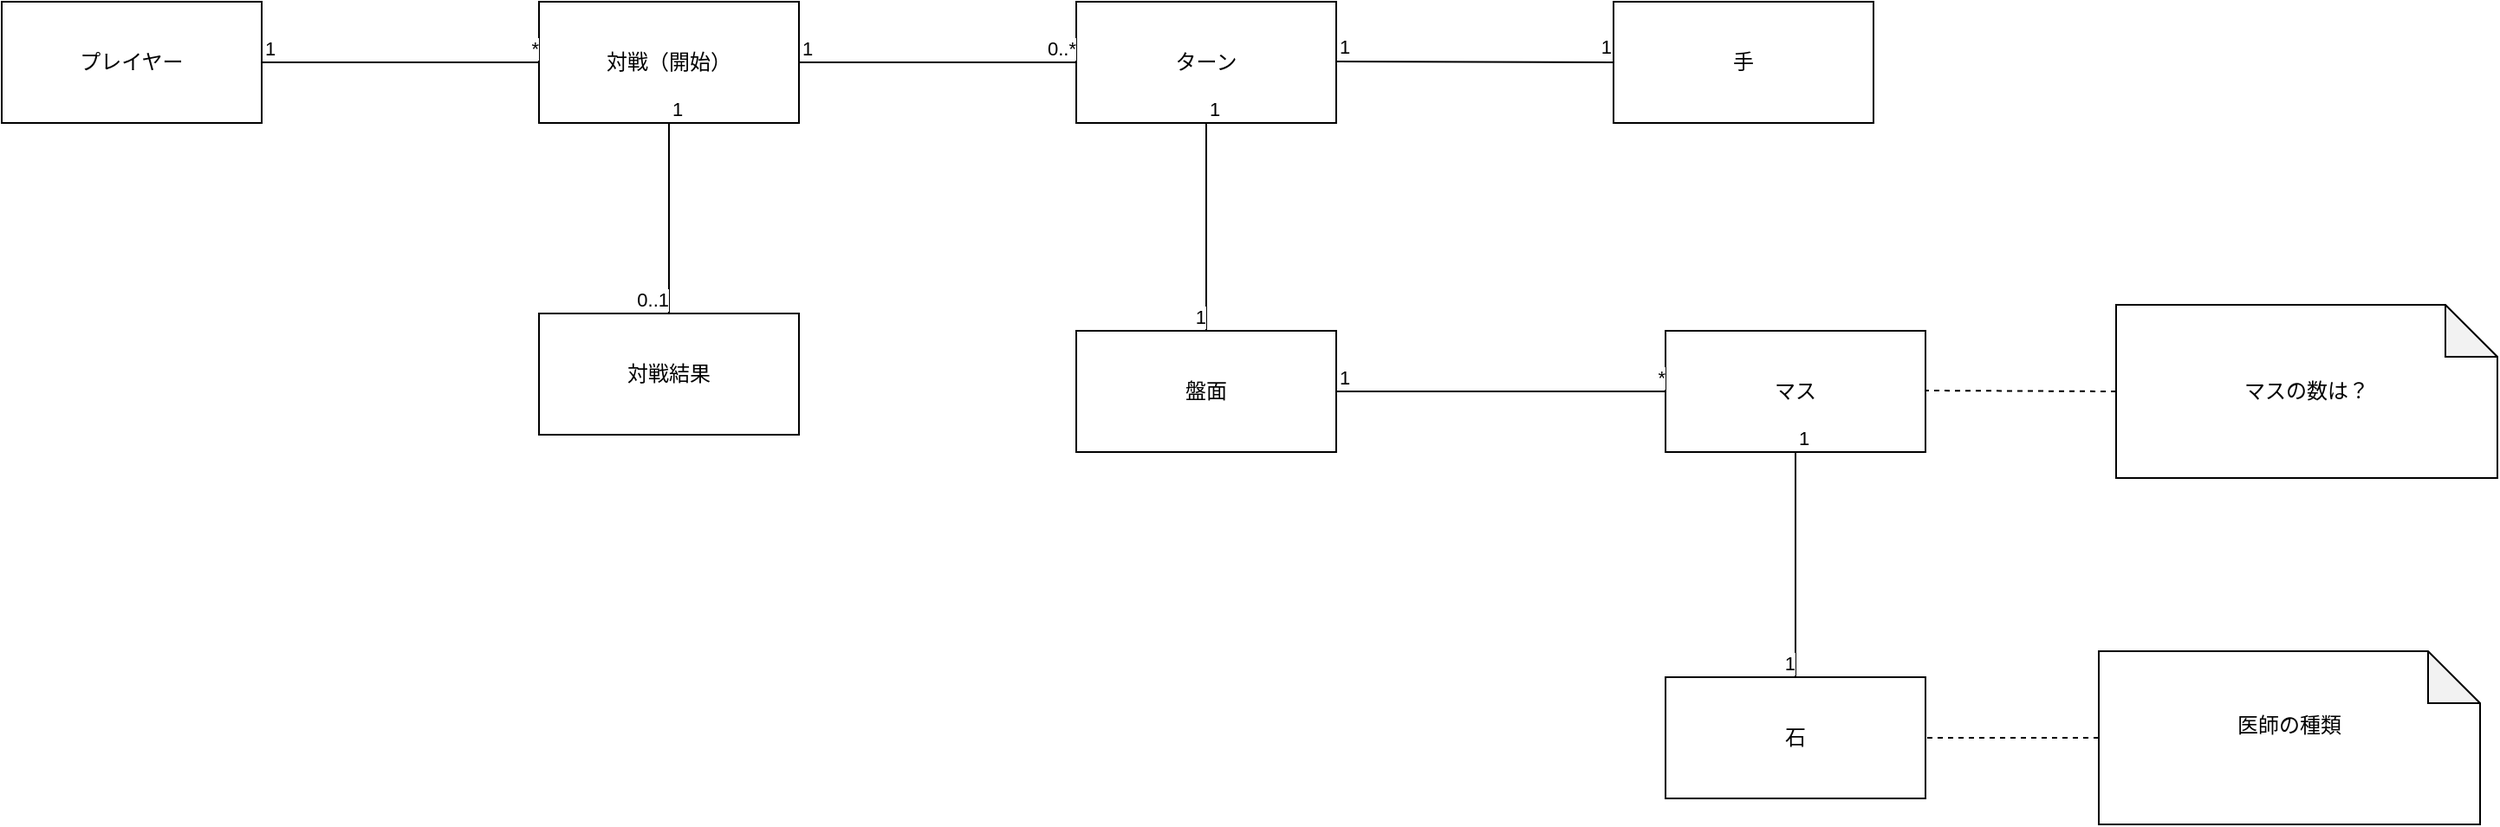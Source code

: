 <mxfile>
    <diagram id="SgWnjKAHy7EEMyuwgno_" name="ページ1">
        <mxGraphModel dx="691" dy="1871" grid="1" gridSize="10" guides="1" tooltips="1" connect="1" arrows="1" fold="1" page="1" pageScale="1" pageWidth="827" pageHeight="1169" math="0" shadow="0">
            <root>
                <mxCell id="0"/>
                <mxCell id="1" parent="0"/>
                <mxCell id="2" value="対戦（開始）" style="html=1;whiteSpace=wrap;" parent="1" vertex="1">
                    <mxGeometry x="400" y="-40" width="150" height="70" as="geometry"/>
                </mxCell>
                <mxCell id="3" value="盤面" style="html=1;whiteSpace=wrap;" parent="1" vertex="1">
                    <mxGeometry x="710" y="150" width="150" height="70" as="geometry"/>
                </mxCell>
                <mxCell id="4" value="マス" style="html=1;whiteSpace=wrap;" parent="1" vertex="1">
                    <mxGeometry x="1050" y="150" width="150" height="70" as="geometry"/>
                </mxCell>
                <mxCell id="5" value="対戦結果" style="html=1;whiteSpace=wrap;" parent="1" vertex="1">
                    <mxGeometry x="400" y="140" width="150" height="70" as="geometry"/>
                </mxCell>
                <mxCell id="39" style="edgeStyle=none;html=1;exitX=0;exitY=0.5;exitDx=0;exitDy=0;exitPerimeter=0;entryX=1;entryY=0.5;entryDx=0;entryDy=0;endArrow=none;endFill=0;dashed=1;" parent="1" source="6" target="29" edge="1">
                    <mxGeometry relative="1" as="geometry"/>
                </mxCell>
                <mxCell id="6" value="医師の種類&lt;div&gt;&lt;br&gt;&lt;/div&gt;" style="shape=note;whiteSpace=wrap;html=1;backgroundOutline=1;darkOpacity=0.05;" parent="1" vertex="1">
                    <mxGeometry x="1300" y="335" width="220" height="100" as="geometry"/>
                </mxCell>
                <mxCell id="7" value="プレイヤー" style="html=1;whiteSpace=wrap;" parent="1" vertex="1">
                    <mxGeometry x="90" y="-40" width="150" height="70" as="geometry"/>
                </mxCell>
                <mxCell id="9" value="" style="endArrow=none;html=1;edgeStyle=orthogonalEdgeStyle;entryX=0;entryY=0.5;entryDx=0;entryDy=0;exitX=1;exitY=0.5;exitDx=0;exitDy=0;" parent="1" source="7" target="2" edge="1">
                    <mxGeometry relative="1" as="geometry">
                        <mxPoint x="190" y="60" as="sourcePoint"/>
                        <mxPoint x="350" y="60" as="targetPoint"/>
                    </mxGeometry>
                </mxCell>
                <mxCell id="10" value="1" style="edgeLabel;resizable=0;html=1;align=left;verticalAlign=bottom;" parent="9" connectable="0" vertex="1">
                    <mxGeometry x="-1" relative="1" as="geometry"/>
                </mxCell>
                <mxCell id="11" value="*" style="edgeLabel;resizable=0;html=1;align=right;verticalAlign=bottom;" parent="9" connectable="0" vertex="1">
                    <mxGeometry x="1" relative="1" as="geometry"/>
                </mxCell>
                <mxCell id="12" value="" style="endArrow=none;html=1;edgeStyle=orthogonalEdgeStyle;entryX=0.5;entryY=0;entryDx=0;entryDy=0;exitX=0.5;exitY=1;exitDx=0;exitDy=0;" parent="1" source="2" target="5" edge="1">
                    <mxGeometry relative="1" as="geometry">
                        <mxPoint x="253" y="80" as="sourcePoint"/>
                        <mxPoint x="413" y="80" as="targetPoint"/>
                    </mxGeometry>
                </mxCell>
                <mxCell id="13" value="1" style="edgeLabel;resizable=0;html=1;align=left;verticalAlign=bottom;" parent="12" connectable="0" vertex="1">
                    <mxGeometry x="-1" relative="1" as="geometry"/>
                </mxCell>
                <mxCell id="14" value="0..1" style="edgeLabel;resizable=0;html=1;align=right;verticalAlign=bottom;" parent="12" connectable="0" vertex="1">
                    <mxGeometry x="1" relative="1" as="geometry"/>
                </mxCell>
                <mxCell id="16" value="ターン" style="html=1;whiteSpace=wrap;" parent="1" vertex="1">
                    <mxGeometry x="710" y="-40" width="150" height="70" as="geometry"/>
                </mxCell>
                <mxCell id="18" value="" style="endArrow=none;html=1;edgeStyle=orthogonalEdgeStyle;entryX=0;entryY=0.5;entryDx=0;entryDy=0;exitX=1;exitY=0.5;exitDx=0;exitDy=0;" parent="1" source="2" target="16" edge="1">
                    <mxGeometry relative="1" as="geometry">
                        <mxPoint x="485" y="40" as="sourcePoint"/>
                        <mxPoint x="485" y="150" as="targetPoint"/>
                    </mxGeometry>
                </mxCell>
                <mxCell id="19" value="1" style="edgeLabel;resizable=0;html=1;align=left;verticalAlign=bottom;" parent="18" connectable="0" vertex="1">
                    <mxGeometry x="-1" relative="1" as="geometry"/>
                </mxCell>
                <mxCell id="20" value="0..*" style="edgeLabel;resizable=0;html=1;align=right;verticalAlign=bottom;" parent="18" connectable="0" vertex="1">
                    <mxGeometry x="1" relative="1" as="geometry"/>
                </mxCell>
                <mxCell id="22" value="" style="endArrow=none;html=1;edgeStyle=orthogonalEdgeStyle;entryX=0.5;entryY=0;entryDx=0;entryDy=0;exitX=0.5;exitY=1;exitDx=0;exitDy=0;" parent="1" source="16" target="3" edge="1">
                    <mxGeometry relative="1" as="geometry">
                        <mxPoint x="560" y="5" as="sourcePoint"/>
                        <mxPoint x="720" y="5" as="targetPoint"/>
                    </mxGeometry>
                </mxCell>
                <mxCell id="23" value="1" style="edgeLabel;resizable=0;html=1;align=left;verticalAlign=bottom;" parent="22" connectable="0" vertex="1">
                    <mxGeometry x="-1" relative="1" as="geometry"/>
                </mxCell>
                <mxCell id="24" value="1" style="edgeLabel;resizable=0;html=1;align=right;verticalAlign=bottom;" parent="22" connectable="0" vertex="1">
                    <mxGeometry x="1" relative="1" as="geometry"/>
                </mxCell>
                <mxCell id="25" value="手" style="html=1;whiteSpace=wrap;" parent="1" vertex="1">
                    <mxGeometry x="1020" y="-40" width="150" height="70" as="geometry"/>
                </mxCell>
                <mxCell id="26" value="" style="endArrow=none;html=1;edgeStyle=orthogonalEdgeStyle;entryX=0;entryY=0.5;entryDx=0;entryDy=0;exitX=1;exitY=0.5;exitDx=0;exitDy=0;" parent="1" target="25" edge="1">
                    <mxGeometry relative="1" as="geometry">
                        <mxPoint x="860" y="-5.5" as="sourcePoint"/>
                        <mxPoint x="1020" y="-5.5" as="targetPoint"/>
                    </mxGeometry>
                </mxCell>
                <mxCell id="27" value="1" style="edgeLabel;resizable=0;html=1;align=left;verticalAlign=bottom;" parent="26" connectable="0" vertex="1">
                    <mxGeometry x="-1" relative="1" as="geometry"/>
                </mxCell>
                <mxCell id="28" value="1" style="edgeLabel;resizable=0;html=1;align=right;verticalAlign=bottom;" parent="26" connectable="0" vertex="1">
                    <mxGeometry x="1" relative="1" as="geometry"/>
                </mxCell>
                <mxCell id="29" value="石" style="html=1;whiteSpace=wrap;" parent="1" vertex="1">
                    <mxGeometry x="1050" y="350" width="150" height="70" as="geometry"/>
                </mxCell>
                <mxCell id="31" value="" style="endArrow=none;html=1;edgeStyle=orthogonalEdgeStyle;entryX=0;entryY=0.5;entryDx=0;entryDy=0;exitX=1;exitY=0.5;exitDx=0;exitDy=0;" parent="1" source="3" target="4" edge="1">
                    <mxGeometry relative="1" as="geometry">
                        <mxPoint x="795" y="40" as="sourcePoint"/>
                        <mxPoint x="795" y="160" as="targetPoint"/>
                    </mxGeometry>
                </mxCell>
                <mxCell id="32" value="1" style="edgeLabel;resizable=0;html=1;align=left;verticalAlign=bottom;" parent="31" connectable="0" vertex="1">
                    <mxGeometry x="-1" relative="1" as="geometry"/>
                </mxCell>
                <mxCell id="33" value="*" style="edgeLabel;resizable=0;html=1;align=right;verticalAlign=bottom;" parent="31" connectable="0" vertex="1">
                    <mxGeometry x="1" relative="1" as="geometry"/>
                </mxCell>
                <mxCell id="35" value="" style="endArrow=none;html=1;edgeStyle=orthogonalEdgeStyle;entryX=0.5;entryY=0;entryDx=0;entryDy=0;exitX=0.5;exitY=1;exitDx=0;exitDy=0;" parent="1" source="4" target="29" edge="1">
                    <mxGeometry relative="1" as="geometry">
                        <mxPoint x="850" y="280" as="sourcePoint"/>
                        <mxPoint x="1040" y="280" as="targetPoint"/>
                    </mxGeometry>
                </mxCell>
                <mxCell id="36" value="1" style="edgeLabel;resizable=0;html=1;align=left;verticalAlign=bottom;" parent="35" connectable="0" vertex="1">
                    <mxGeometry x="-1" relative="1" as="geometry"/>
                </mxCell>
                <mxCell id="37" value="1" style="edgeLabel;resizable=0;html=1;align=right;verticalAlign=bottom;" parent="35" connectable="0" vertex="1">
                    <mxGeometry x="1" relative="1" as="geometry"/>
                </mxCell>
                <mxCell id="38" value="&lt;div&gt;マスの数は？&lt;/div&gt;" style="shape=note;whiteSpace=wrap;html=1;backgroundOutline=1;darkOpacity=0.05;" parent="1" vertex="1">
                    <mxGeometry x="1310" y="135" width="220" height="100" as="geometry"/>
                </mxCell>
                <mxCell id="40" style="edgeStyle=none;html=1;exitX=0;exitY=0.5;exitDx=0;exitDy=0;exitPerimeter=0;entryX=1;entryY=0.5;entryDx=0;entryDy=0;endArrow=none;endFill=0;dashed=1;" parent="1" source="38" edge="1">
                    <mxGeometry relative="1" as="geometry">
                        <mxPoint x="1300" y="184.5" as="sourcePoint"/>
                        <mxPoint x="1200" y="184.5" as="targetPoint"/>
                    </mxGeometry>
                </mxCell>
            </root>
        </mxGraphModel>
    </diagram>
</mxfile>